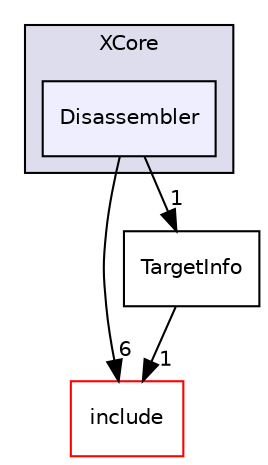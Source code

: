 digraph "lib/Target/XCore/Disassembler" {
  bgcolor=transparent;
  compound=true
  node [ fontsize="10", fontname="Helvetica"];
  edge [ labelfontsize="10", labelfontname="Helvetica"];
  subgraph clusterdir_2cd3e302ff40176d32d343dab65cf022 {
    graph [ bgcolor="#ddddee", pencolor="black", label="XCore" fontname="Helvetica", fontsize="10", URL="dir_2cd3e302ff40176d32d343dab65cf022.html"]
  dir_329b1f44483e84c0ccdf16f1ed3a1950 [shape=box, label="Disassembler", style="filled", fillcolor="#eeeeff", pencolor="black", URL="dir_329b1f44483e84c0ccdf16f1ed3a1950.html"];
  }
  dir_d44c64559bbebec7f509842c48db8b23 [shape=box label="include" color="red" URL="dir_d44c64559bbebec7f509842c48db8b23.html"];
  dir_ef8e40a2b84cac54c5cfb4fbfec515a1 [shape=box label="TargetInfo" URL="dir_ef8e40a2b84cac54c5cfb4fbfec515a1.html"];
  dir_329b1f44483e84c0ccdf16f1ed3a1950->dir_d44c64559bbebec7f509842c48db8b23 [headlabel="6", labeldistance=1.5 headhref="dir_000213_000001.html"];
  dir_329b1f44483e84c0ccdf16f1ed3a1950->dir_ef8e40a2b84cac54c5cfb4fbfec515a1 [headlabel="1", labeldistance=1.5 headhref="dir_000213_000215.html"];
  dir_ef8e40a2b84cac54c5cfb4fbfec515a1->dir_d44c64559bbebec7f509842c48db8b23 [headlabel="1", labeldistance=1.5 headhref="dir_000215_000001.html"];
}
